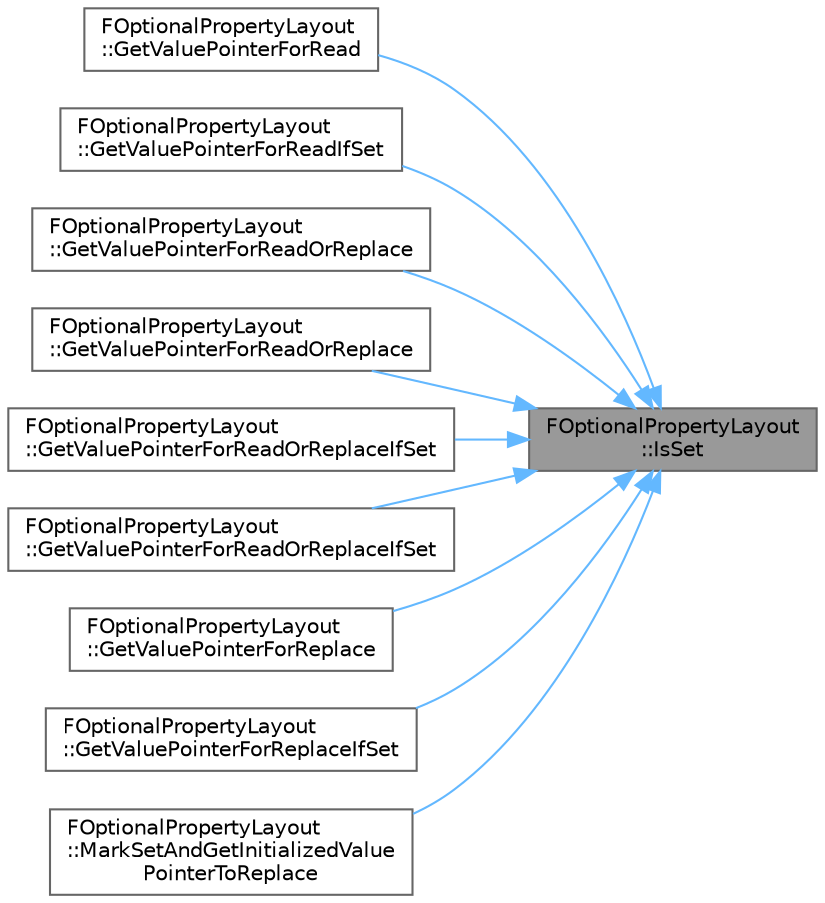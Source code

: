 digraph "FOptionalPropertyLayout::IsSet"
{
 // INTERACTIVE_SVG=YES
 // LATEX_PDF_SIZE
  bgcolor="transparent";
  edge [fontname=Helvetica,fontsize=10,labelfontname=Helvetica,labelfontsize=10];
  node [fontname=Helvetica,fontsize=10,shape=box,height=0.2,width=0.4];
  rankdir="RL";
  Node1 [id="Node000001",label="FOptionalPropertyLayout\l::IsSet",height=0.2,width=0.4,color="gray40", fillcolor="grey60", style="filled", fontcolor="black",tooltip=" "];
  Node1 -> Node2 [id="edge1_Node000001_Node000002",dir="back",color="steelblue1",style="solid",tooltip=" "];
  Node2 [id="Node000002",label="FOptionalPropertyLayout\l::GetValuePointerForRead",height=0.2,width=0.4,color="grey40", fillcolor="white", style="filled",URL="$dc/d7c/structFOptionalPropertyLayout.html#ae2f0ef7d76ea1c5c3f5f2fc28113e977",tooltip=" "];
  Node1 -> Node3 [id="edge2_Node000001_Node000003",dir="back",color="steelblue1",style="solid",tooltip=" "];
  Node3 [id="Node000003",label="FOptionalPropertyLayout\l::GetValuePointerForReadIfSet",height=0.2,width=0.4,color="grey40", fillcolor="white", style="filled",URL="$dc/d7c/structFOptionalPropertyLayout.html#a701ca81daaf5b0467f99671c91fec825",tooltip=" "];
  Node1 -> Node4 [id="edge3_Node000001_Node000004",dir="back",color="steelblue1",style="solid",tooltip=" "];
  Node4 [id="Node000004",label="FOptionalPropertyLayout\l::GetValuePointerForReadOrReplace",height=0.2,width=0.4,color="grey40", fillcolor="white", style="filled",URL="$dc/d7c/structFOptionalPropertyLayout.html#adb08554de9b5bf38a82715b2920b6e3f",tooltip=" "];
  Node1 -> Node5 [id="edge4_Node000001_Node000005",dir="back",color="steelblue1",style="solid",tooltip=" "];
  Node5 [id="Node000005",label="FOptionalPropertyLayout\l::GetValuePointerForReadOrReplace",height=0.2,width=0.4,color="grey40", fillcolor="white", style="filled",URL="$dc/d7c/structFOptionalPropertyLayout.html#a648813c87d4f2af3b7d7ef8ce8c21081",tooltip=" "];
  Node1 -> Node6 [id="edge5_Node000001_Node000006",dir="back",color="steelblue1",style="solid",tooltip=" "];
  Node6 [id="Node000006",label="FOptionalPropertyLayout\l::GetValuePointerForReadOrReplaceIfSet",height=0.2,width=0.4,color="grey40", fillcolor="white", style="filled",URL="$dc/d7c/structFOptionalPropertyLayout.html#aa02e748e3156a84e2a72b793a64542ad",tooltip=" "];
  Node1 -> Node7 [id="edge6_Node000001_Node000007",dir="back",color="steelblue1",style="solid",tooltip=" "];
  Node7 [id="Node000007",label="FOptionalPropertyLayout\l::GetValuePointerForReadOrReplaceIfSet",height=0.2,width=0.4,color="grey40", fillcolor="white", style="filled",URL="$dc/d7c/structFOptionalPropertyLayout.html#a60e9451a86aaa580234c4cd218dbe0bb",tooltip=" "];
  Node1 -> Node8 [id="edge7_Node000001_Node000008",dir="back",color="steelblue1",style="solid",tooltip=" "];
  Node8 [id="Node000008",label="FOptionalPropertyLayout\l::GetValuePointerForReplace",height=0.2,width=0.4,color="grey40", fillcolor="white", style="filled",URL="$dc/d7c/structFOptionalPropertyLayout.html#ad756b845b4bfb209d6e799cb7442413d",tooltip=" "];
  Node1 -> Node9 [id="edge8_Node000001_Node000009",dir="back",color="steelblue1",style="solid",tooltip=" "];
  Node9 [id="Node000009",label="FOptionalPropertyLayout\l::GetValuePointerForReplaceIfSet",height=0.2,width=0.4,color="grey40", fillcolor="white", style="filled",URL="$dc/d7c/structFOptionalPropertyLayout.html#a52279721549c9e991ff800fb22d6b10f",tooltip=" "];
  Node1 -> Node10 [id="edge9_Node000001_Node000010",dir="back",color="steelblue1",style="solid",tooltip=" "];
  Node10 [id="Node000010",label="FOptionalPropertyLayout\l::MarkSetAndGetInitializedValue\lPointerToReplace",height=0.2,width=0.4,color="grey40", fillcolor="white", style="filled",URL="$dc/d7c/structFOptionalPropertyLayout.html#a4484d68775ad3afca9aa43b9d678e9f9",tooltip=" "];
}

